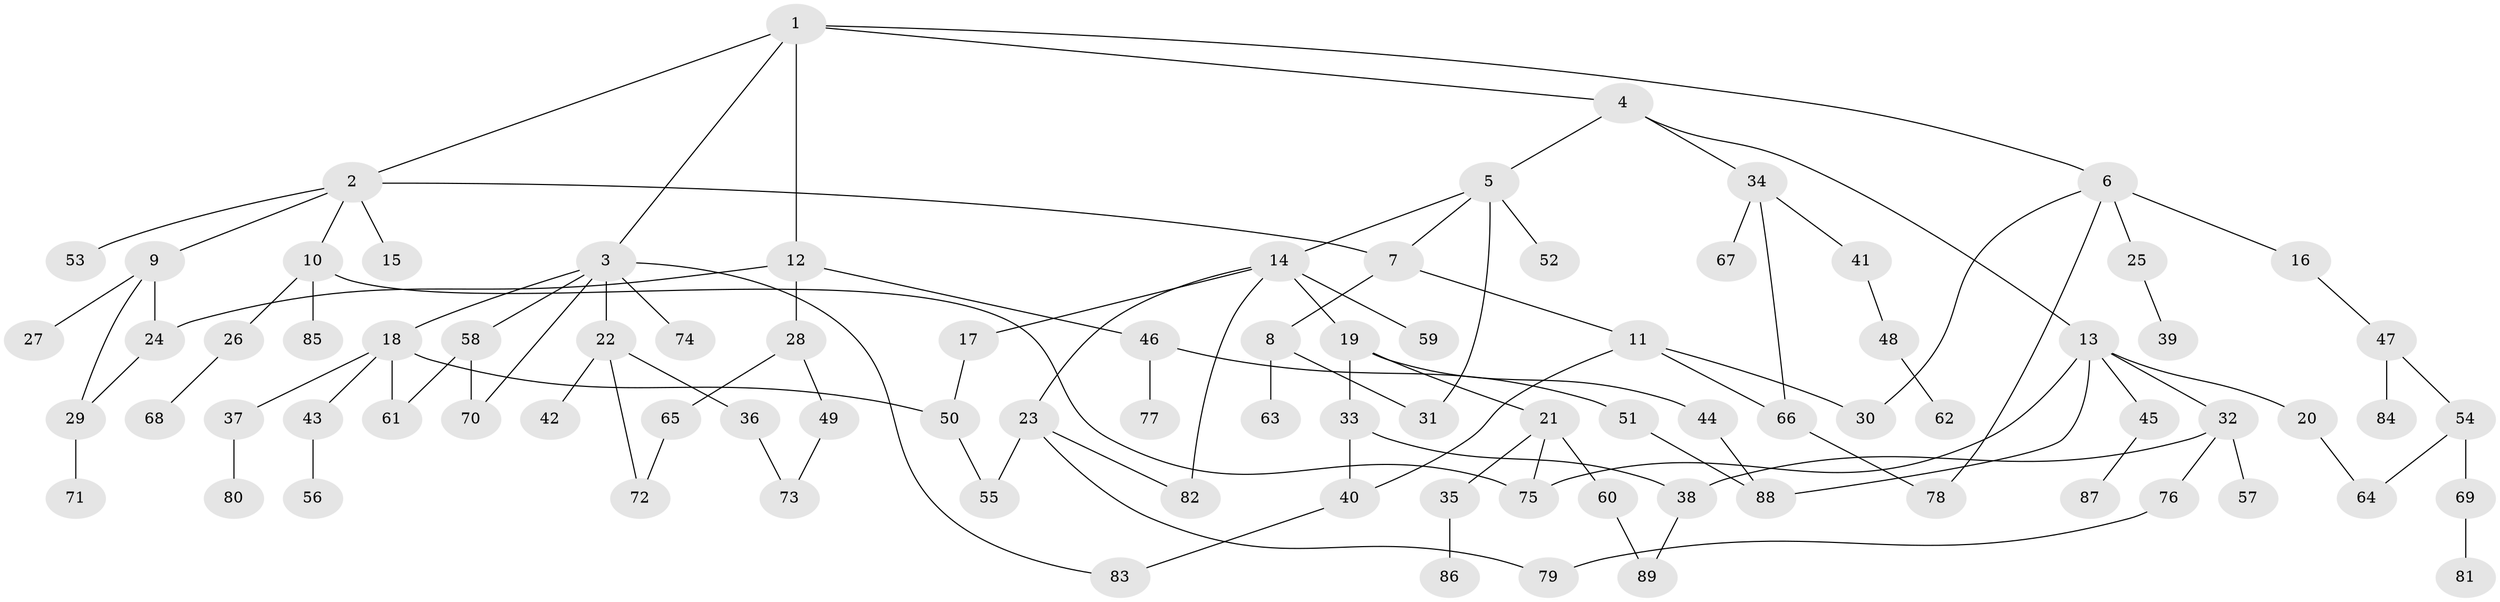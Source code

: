 // Generated by graph-tools (version 1.1) at 2025/34/03/09/25 02:34:27]
// undirected, 89 vertices, 112 edges
graph export_dot {
graph [start="1"]
  node [color=gray90,style=filled];
  1;
  2;
  3;
  4;
  5;
  6;
  7;
  8;
  9;
  10;
  11;
  12;
  13;
  14;
  15;
  16;
  17;
  18;
  19;
  20;
  21;
  22;
  23;
  24;
  25;
  26;
  27;
  28;
  29;
  30;
  31;
  32;
  33;
  34;
  35;
  36;
  37;
  38;
  39;
  40;
  41;
  42;
  43;
  44;
  45;
  46;
  47;
  48;
  49;
  50;
  51;
  52;
  53;
  54;
  55;
  56;
  57;
  58;
  59;
  60;
  61;
  62;
  63;
  64;
  65;
  66;
  67;
  68;
  69;
  70;
  71;
  72;
  73;
  74;
  75;
  76;
  77;
  78;
  79;
  80;
  81;
  82;
  83;
  84;
  85;
  86;
  87;
  88;
  89;
  1 -- 2;
  1 -- 3;
  1 -- 4;
  1 -- 6;
  1 -- 12;
  2 -- 9;
  2 -- 10;
  2 -- 15;
  2 -- 53;
  2 -- 7;
  3 -- 18;
  3 -- 22;
  3 -- 58;
  3 -- 70;
  3 -- 74;
  3 -- 83;
  4 -- 5;
  4 -- 13;
  4 -- 34;
  5 -- 7;
  5 -- 14;
  5 -- 31;
  5 -- 52;
  6 -- 16;
  6 -- 25;
  6 -- 78;
  6 -- 30;
  7 -- 8;
  7 -- 11;
  8 -- 63;
  8 -- 31;
  9 -- 24;
  9 -- 27;
  9 -- 29;
  10 -- 26;
  10 -- 75;
  10 -- 85;
  11 -- 30;
  11 -- 66;
  11 -- 40;
  12 -- 28;
  12 -- 46;
  12 -- 24;
  13 -- 20;
  13 -- 32;
  13 -- 45;
  13 -- 88;
  13 -- 75;
  14 -- 17;
  14 -- 19;
  14 -- 23;
  14 -- 59;
  14 -- 82;
  16 -- 47;
  17 -- 50;
  18 -- 37;
  18 -- 43;
  18 -- 61;
  18 -- 50;
  19 -- 21;
  19 -- 33;
  19 -- 44;
  20 -- 64;
  21 -- 35;
  21 -- 60;
  21 -- 75;
  22 -- 36;
  22 -- 42;
  22 -- 72;
  23 -- 55;
  23 -- 79;
  23 -- 82;
  24 -- 29;
  25 -- 39;
  26 -- 68;
  28 -- 49;
  28 -- 65;
  29 -- 71;
  32 -- 57;
  32 -- 76;
  32 -- 38;
  33 -- 38;
  33 -- 40;
  34 -- 41;
  34 -- 66;
  34 -- 67;
  35 -- 86;
  36 -- 73;
  37 -- 80;
  38 -- 89;
  40 -- 83;
  41 -- 48;
  43 -- 56;
  44 -- 88;
  45 -- 87;
  46 -- 51;
  46 -- 77;
  47 -- 54;
  47 -- 84;
  48 -- 62;
  49 -- 73;
  50 -- 55;
  51 -- 88;
  54 -- 69;
  54 -- 64;
  58 -- 70;
  58 -- 61;
  60 -- 89;
  65 -- 72;
  66 -- 78;
  69 -- 81;
  76 -- 79;
}
